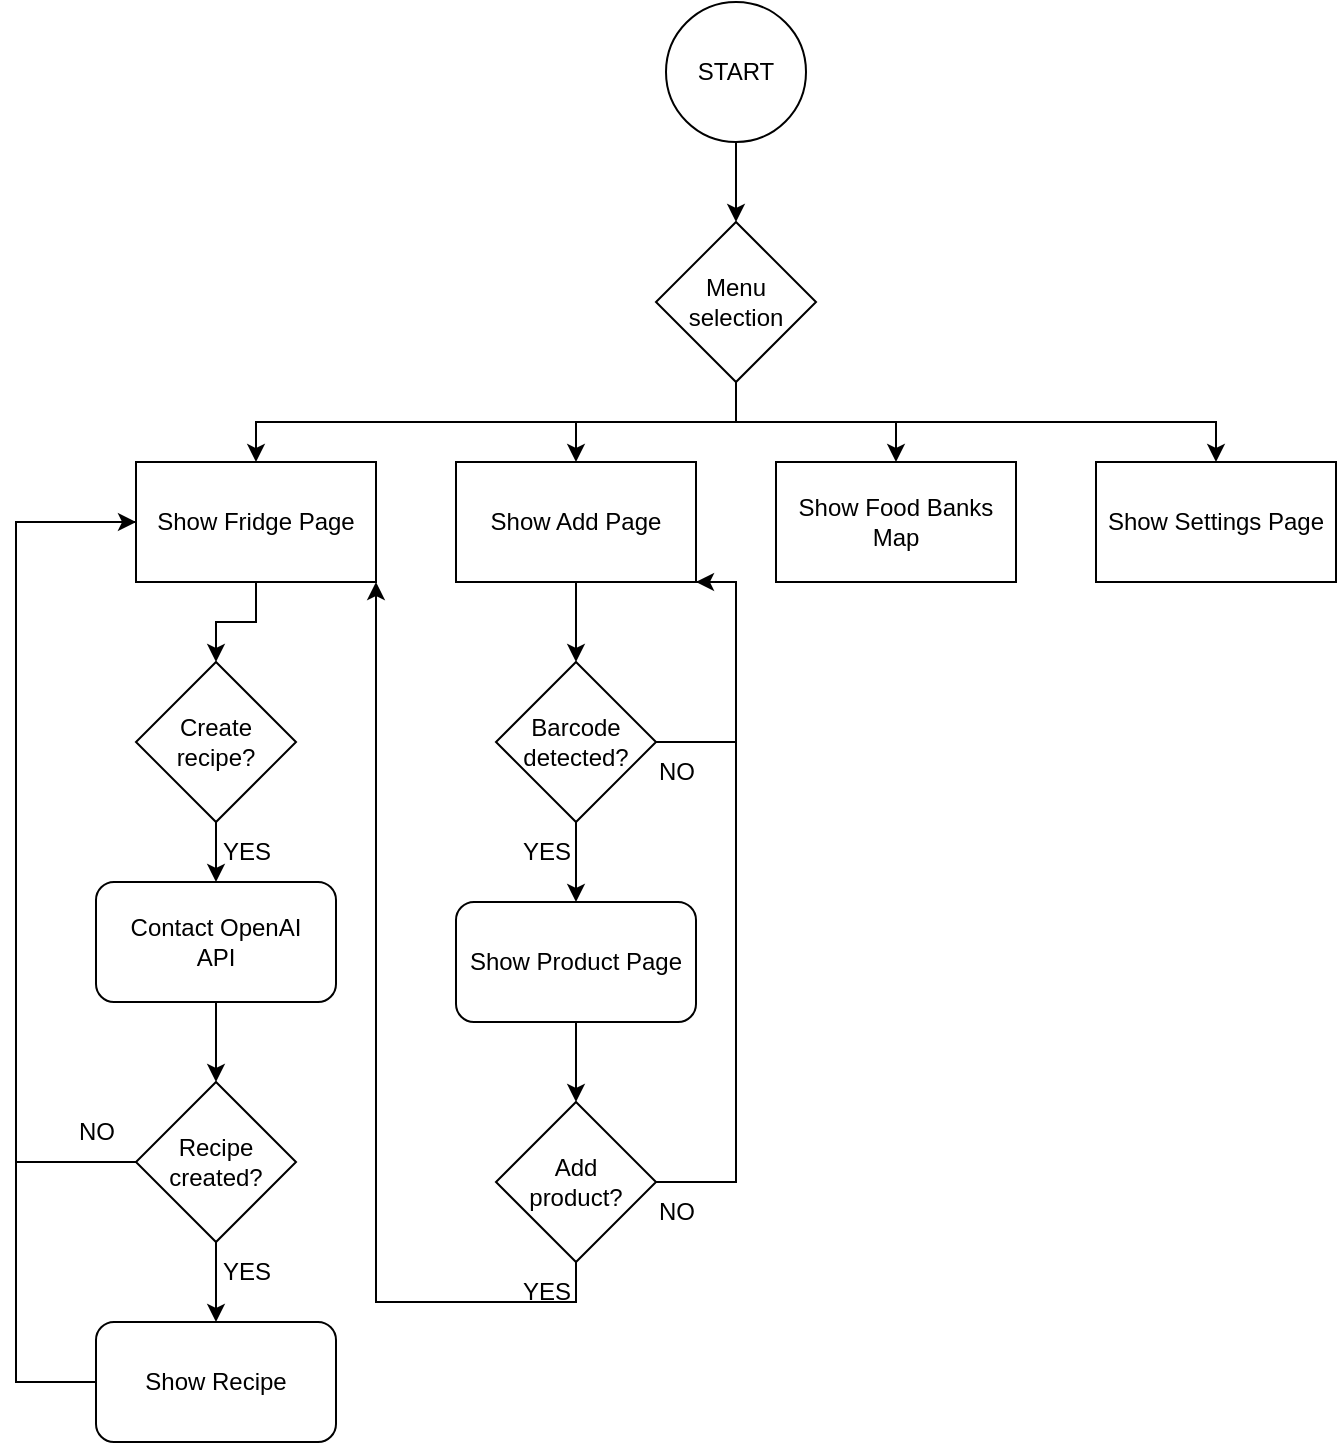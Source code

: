 <mxfile version="21.2.1" type="device">
  <diagram name="Page-1" id="c8WvUJZ3-kTaqvucmZ4j">
    <mxGraphModel dx="1434" dy="790" grid="1" gridSize="10" guides="1" tooltips="1" connect="1" arrows="1" fold="1" page="1" pageScale="1" pageWidth="850" pageHeight="1100" math="0" shadow="0">
      <root>
        <mxCell id="0" />
        <mxCell id="1" parent="0" />
        <mxCell id="WkWhA8R5jcSKiR4FBNcN-5" style="edgeStyle=orthogonalEdgeStyle;rounded=0;orthogonalLoop=1;jettySize=auto;html=1;exitX=0.5;exitY=1;exitDx=0;exitDy=0;entryX=0.5;entryY=0;entryDx=0;entryDy=0;endArrow=classic;endFill=1;" parent="1" source="WkWhA8R5jcSKiR4FBNcN-2" edge="1">
          <mxGeometry relative="1" as="geometry">
            <mxPoint x="400" y="160" as="targetPoint" />
          </mxGeometry>
        </mxCell>
        <mxCell id="WkWhA8R5jcSKiR4FBNcN-2" value="START" style="ellipse;whiteSpace=wrap;html=1;aspect=fixed;" parent="1" vertex="1">
          <mxGeometry x="365" y="50" width="70" height="70" as="geometry" />
        </mxCell>
        <mxCell id="WkWhA8R5jcSKiR4FBNcN-19" style="edgeStyle=orthogonalEdgeStyle;rounded=0;orthogonalLoop=1;jettySize=auto;html=1;exitX=0.5;exitY=1;exitDx=0;exitDy=0;entryX=0.5;entryY=0;entryDx=0;entryDy=0;endArrow=classic;endFill=1;" parent="1" source="WkWhA8R5jcSKiR4FBNcN-13" target="WkWhA8R5jcSKiR4FBNcN-18" edge="1">
          <mxGeometry relative="1" as="geometry" />
        </mxCell>
        <mxCell id="WkWhA8R5jcSKiR4FBNcN-20" style="edgeStyle=orthogonalEdgeStyle;rounded=0;orthogonalLoop=1;jettySize=auto;html=1;exitX=0.5;exitY=1;exitDx=0;exitDy=0;entryX=0.5;entryY=0;entryDx=0;entryDy=0;endArrow=classic;endFill=1;" parent="1" source="WkWhA8R5jcSKiR4FBNcN-13" target="WkWhA8R5jcSKiR4FBNcN-16" edge="1">
          <mxGeometry relative="1" as="geometry" />
        </mxCell>
        <mxCell id="WkWhA8R5jcSKiR4FBNcN-21" style="edgeStyle=orthogonalEdgeStyle;rounded=0;orthogonalLoop=1;jettySize=auto;html=1;exitX=0.5;exitY=1;exitDx=0;exitDy=0;entryX=0.5;entryY=0;entryDx=0;entryDy=0;endArrow=classic;endFill=1;" parent="1" source="WkWhA8R5jcSKiR4FBNcN-13" target="WkWhA8R5jcSKiR4FBNcN-15" edge="1">
          <mxGeometry relative="1" as="geometry" />
        </mxCell>
        <mxCell id="WkWhA8R5jcSKiR4FBNcN-24" style="edgeStyle=orthogonalEdgeStyle;rounded=0;orthogonalLoop=1;jettySize=auto;html=1;exitX=0.5;exitY=1;exitDx=0;exitDy=0;entryX=0.5;entryY=0;entryDx=0;entryDy=0;endArrow=classic;endFill=1;" parent="1" source="WkWhA8R5jcSKiR4FBNcN-13" target="WkWhA8R5jcSKiR4FBNcN-17" edge="1">
          <mxGeometry relative="1" as="geometry" />
        </mxCell>
        <mxCell id="WkWhA8R5jcSKiR4FBNcN-13" value="Menu selection" style="rhombus;whiteSpace=wrap;html=1;" parent="1" vertex="1">
          <mxGeometry x="360" y="160" width="80" height="80" as="geometry" />
        </mxCell>
        <mxCell id="WkWhA8R5jcSKiR4FBNcN-15" value="Show Food Banks Map" style="rounded=0;whiteSpace=wrap;html=1;" parent="1" vertex="1">
          <mxGeometry x="420" y="280" width="120" height="60" as="geometry" />
        </mxCell>
        <mxCell id="WkWhA8R5jcSKiR4FBNcN-27" style="edgeStyle=orthogonalEdgeStyle;rounded=0;orthogonalLoop=1;jettySize=auto;html=1;exitX=0.5;exitY=1;exitDx=0;exitDy=0;entryX=0.5;entryY=0;entryDx=0;entryDy=0;endArrow=classic;endFill=1;" parent="1" source="WkWhA8R5jcSKiR4FBNcN-16" target="WkWhA8R5jcSKiR4FBNcN-26" edge="1">
          <mxGeometry relative="1" as="geometry" />
        </mxCell>
        <mxCell id="WkWhA8R5jcSKiR4FBNcN-16" value="Show Add Page" style="rounded=0;whiteSpace=wrap;html=1;" parent="1" vertex="1">
          <mxGeometry x="260" y="280" width="120" height="60" as="geometry" />
        </mxCell>
        <mxCell id="WkWhA8R5jcSKiR4FBNcN-17" value="Show Settings Page" style="rounded=0;whiteSpace=wrap;html=1;" parent="1" vertex="1">
          <mxGeometry x="580" y="280" width="120" height="60" as="geometry" />
        </mxCell>
        <mxCell id="WkWhA8R5jcSKiR4FBNcN-40" value="" style="edgeStyle=orthogonalEdgeStyle;rounded=0;orthogonalLoop=1;jettySize=auto;html=1;endArrow=classic;endFill=1;" parent="1" source="WkWhA8R5jcSKiR4FBNcN-18" target="WkWhA8R5jcSKiR4FBNcN-39" edge="1">
          <mxGeometry relative="1" as="geometry" />
        </mxCell>
        <mxCell id="WkWhA8R5jcSKiR4FBNcN-50" style="edgeStyle=orthogonalEdgeStyle;rounded=0;orthogonalLoop=1;jettySize=auto;html=1;exitX=0;exitY=0.5;exitDx=0;exitDy=0;entryX=0;entryY=0.5;entryDx=0;entryDy=0;endArrow=none;endFill=0;" parent="1" source="WkWhA8R5jcSKiR4FBNcN-18" target="WkWhA8R5jcSKiR4FBNcN-44" edge="1">
          <mxGeometry relative="1" as="geometry">
            <Array as="points">
              <mxPoint x="40" y="310" />
              <mxPoint x="40" y="630" />
            </Array>
          </mxGeometry>
        </mxCell>
        <mxCell id="WkWhA8R5jcSKiR4FBNcN-18" value="Show Fridge Page" style="rounded=0;whiteSpace=wrap;html=1;" parent="1" vertex="1">
          <mxGeometry x="100" y="280" width="120" height="60" as="geometry" />
        </mxCell>
        <mxCell id="WkWhA8R5jcSKiR4FBNcN-29" style="edgeStyle=orthogonalEdgeStyle;rounded=0;orthogonalLoop=1;jettySize=auto;html=1;exitX=0.5;exitY=1;exitDx=0;exitDy=0;entryX=0.5;entryY=0;entryDx=0;entryDy=0;endArrow=classic;endFill=1;" parent="1" source="WkWhA8R5jcSKiR4FBNcN-26" target="WkWhA8R5jcSKiR4FBNcN-28" edge="1">
          <mxGeometry relative="1" as="geometry" />
        </mxCell>
        <mxCell id="WkWhA8R5jcSKiR4FBNcN-32" style="edgeStyle=orthogonalEdgeStyle;rounded=0;orthogonalLoop=1;jettySize=auto;html=1;exitX=1;exitY=0.5;exitDx=0;exitDy=0;entryX=1;entryY=1;entryDx=0;entryDy=0;endArrow=none;endFill=0;" parent="1" source="WkWhA8R5jcSKiR4FBNcN-26" target="WkWhA8R5jcSKiR4FBNcN-16" edge="1">
          <mxGeometry relative="1" as="geometry">
            <Array as="points">
              <mxPoint x="400" y="420" />
              <mxPoint x="400" y="340" />
            </Array>
          </mxGeometry>
        </mxCell>
        <mxCell id="WkWhA8R5jcSKiR4FBNcN-26" value="Barcode detected?" style="rhombus;whiteSpace=wrap;html=1;" parent="1" vertex="1">
          <mxGeometry x="280" y="380" width="80" height="80" as="geometry" />
        </mxCell>
        <mxCell id="WkWhA8R5jcSKiR4FBNcN-31" style="edgeStyle=orthogonalEdgeStyle;rounded=0;orthogonalLoop=1;jettySize=auto;html=1;exitX=0.5;exitY=1;exitDx=0;exitDy=0;endArrow=classic;endFill=1;" parent="1" source="WkWhA8R5jcSKiR4FBNcN-28" target="WkWhA8R5jcSKiR4FBNcN-30" edge="1">
          <mxGeometry relative="1" as="geometry" />
        </mxCell>
        <mxCell id="WkWhA8R5jcSKiR4FBNcN-28" value="Show Product Page" style="rounded=1;whiteSpace=wrap;html=1;" parent="1" vertex="1">
          <mxGeometry x="260" y="500" width="120" height="60" as="geometry" />
        </mxCell>
        <mxCell id="WkWhA8R5jcSKiR4FBNcN-36" style="edgeStyle=orthogonalEdgeStyle;rounded=0;orthogonalLoop=1;jettySize=auto;html=1;exitX=0.5;exitY=1;exitDx=0;exitDy=0;entryX=1;entryY=1;entryDx=0;entryDy=0;endArrow=classic;endFill=1;" parent="1" source="WkWhA8R5jcSKiR4FBNcN-30" target="WkWhA8R5jcSKiR4FBNcN-18" edge="1">
          <mxGeometry relative="1" as="geometry" />
        </mxCell>
        <mxCell id="WkWhA8R5jcSKiR4FBNcN-37" style="edgeStyle=orthogonalEdgeStyle;rounded=0;orthogonalLoop=1;jettySize=auto;html=1;exitX=1;exitY=0.5;exitDx=0;exitDy=0;entryX=1;entryY=1;entryDx=0;entryDy=0;endArrow=classic;endFill=1;" parent="1" source="WkWhA8R5jcSKiR4FBNcN-30" target="WkWhA8R5jcSKiR4FBNcN-16" edge="1">
          <mxGeometry relative="1" as="geometry">
            <Array as="points">
              <mxPoint x="400" y="640" />
              <mxPoint x="400" y="340" />
            </Array>
          </mxGeometry>
        </mxCell>
        <mxCell id="WkWhA8R5jcSKiR4FBNcN-30" value="&lt;div&gt;Add &lt;br&gt;&lt;/div&gt;&lt;div&gt;product?&lt;/div&gt;" style="rhombus;whiteSpace=wrap;html=1;" parent="1" vertex="1">
          <mxGeometry x="280" y="600" width="80" height="80" as="geometry" />
        </mxCell>
        <mxCell id="WkWhA8R5jcSKiR4FBNcN-33" value="YES" style="text;html=1;align=center;verticalAlign=middle;resizable=0;points=[];autosize=1;strokeColor=none;fillColor=none;" parent="1" vertex="1">
          <mxGeometry x="280" y="460" width="50" height="30" as="geometry" />
        </mxCell>
        <mxCell id="WkWhA8R5jcSKiR4FBNcN-34" value="NO" style="text;html=1;align=center;verticalAlign=middle;resizable=0;points=[];autosize=1;strokeColor=none;fillColor=none;" parent="1" vertex="1">
          <mxGeometry x="350" y="420" width="40" height="30" as="geometry" />
        </mxCell>
        <mxCell id="WkWhA8R5jcSKiR4FBNcN-35" value="YES" style="text;html=1;align=center;verticalAlign=middle;resizable=0;points=[];autosize=1;strokeColor=none;fillColor=none;" parent="1" vertex="1">
          <mxGeometry x="280" y="680" width="50" height="30" as="geometry" />
        </mxCell>
        <mxCell id="WkWhA8R5jcSKiR4FBNcN-38" value="NO" style="text;html=1;align=center;verticalAlign=middle;resizable=0;points=[];autosize=1;strokeColor=none;fillColor=none;" parent="1" vertex="1">
          <mxGeometry x="350" y="640" width="40" height="30" as="geometry" />
        </mxCell>
        <mxCell id="WkWhA8R5jcSKiR4FBNcN-39" value="&lt;div&gt;Create&lt;/div&gt;&lt;div&gt;recipe?&lt;/div&gt;" style="rhombus;whiteSpace=wrap;html=1;" parent="1" vertex="1">
          <mxGeometry x="100" y="380" width="80" height="80" as="geometry" />
        </mxCell>
        <mxCell id="WkWhA8R5jcSKiR4FBNcN-42" value="" style="edgeStyle=orthogonalEdgeStyle;rounded=0;orthogonalLoop=1;jettySize=auto;html=1;endArrow=none;endFill=0;startArrow=classic;startFill=1;" parent="1" source="WkWhA8R5jcSKiR4FBNcN-41" target="WkWhA8R5jcSKiR4FBNcN-39" edge="1">
          <mxGeometry relative="1" as="geometry" />
        </mxCell>
        <mxCell id="WkWhA8R5jcSKiR4FBNcN-46" value="" style="edgeStyle=orthogonalEdgeStyle;rounded=0;orthogonalLoop=1;jettySize=auto;html=1;endArrow=classic;endFill=1;" parent="1" source="WkWhA8R5jcSKiR4FBNcN-41" target="WkWhA8R5jcSKiR4FBNcN-44" edge="1">
          <mxGeometry relative="1" as="geometry" />
        </mxCell>
        <mxCell id="WkWhA8R5jcSKiR4FBNcN-41" value="&lt;div&gt;Contact OpenAI&lt;br&gt;&lt;/div&gt;&lt;div&gt;API&lt;/div&gt;" style="rounded=1;whiteSpace=wrap;html=1;" parent="1" vertex="1">
          <mxGeometry x="80" y="490" width="120" height="60" as="geometry" />
        </mxCell>
        <mxCell id="WkWhA8R5jcSKiR4FBNcN-48" value="" style="edgeStyle=orthogonalEdgeStyle;rounded=0;orthogonalLoop=1;jettySize=auto;html=1;endArrow=classic;endFill=1;" parent="1" source="WkWhA8R5jcSKiR4FBNcN-44" target="WkWhA8R5jcSKiR4FBNcN-47" edge="1">
          <mxGeometry relative="1" as="geometry" />
        </mxCell>
        <mxCell id="WkWhA8R5jcSKiR4FBNcN-44" value="Recipe created?" style="rhombus;whiteSpace=wrap;html=1;" parent="1" vertex="1">
          <mxGeometry x="100" y="590" width="80" height="80" as="geometry" />
        </mxCell>
        <mxCell id="WkWhA8R5jcSKiR4FBNcN-45" value="YES" style="text;html=1;align=center;verticalAlign=middle;resizable=0;points=[];autosize=1;strokeColor=none;fillColor=none;" parent="1" vertex="1">
          <mxGeometry x="130" y="460" width="50" height="30" as="geometry" />
        </mxCell>
        <mxCell id="WkWhA8R5jcSKiR4FBNcN-52" style="edgeStyle=orthogonalEdgeStyle;rounded=0;orthogonalLoop=1;jettySize=auto;html=1;entryX=0;entryY=0.5;entryDx=0;entryDy=0;endArrow=classic;endFill=1;" parent="1" source="WkWhA8R5jcSKiR4FBNcN-47" target="WkWhA8R5jcSKiR4FBNcN-18" edge="1">
          <mxGeometry relative="1" as="geometry">
            <Array as="points">
              <mxPoint x="40" y="740" />
              <mxPoint x="40" y="310" />
            </Array>
          </mxGeometry>
        </mxCell>
        <mxCell id="WkWhA8R5jcSKiR4FBNcN-47" value="Show Recipe" style="rounded=1;whiteSpace=wrap;html=1;" parent="1" vertex="1">
          <mxGeometry x="80" y="710" width="120" height="60" as="geometry" />
        </mxCell>
        <mxCell id="WkWhA8R5jcSKiR4FBNcN-49" value="YES" style="text;html=1;align=center;verticalAlign=middle;resizable=0;points=[];autosize=1;strokeColor=none;fillColor=none;" parent="1" vertex="1">
          <mxGeometry x="130" y="670" width="50" height="30" as="geometry" />
        </mxCell>
        <mxCell id="WkWhA8R5jcSKiR4FBNcN-51" value="NO" style="text;html=1;align=center;verticalAlign=middle;resizable=0;points=[];autosize=1;strokeColor=none;fillColor=none;" parent="1" vertex="1">
          <mxGeometry x="60" y="600" width="40" height="30" as="geometry" />
        </mxCell>
      </root>
    </mxGraphModel>
  </diagram>
</mxfile>
